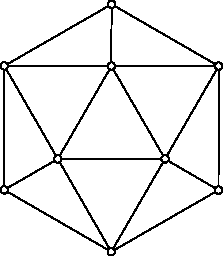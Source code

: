 /******************************************************************************
 *                                 LICENSE                                    *
 ******************************************************************************
 *  This file is part of Mathematics-and-Physics.                             *
 *                                                                            *
 *  Mathematics-and-Physics is free software: you can redistribute it and/or  *
 *  modify it under the terms of the GNU General Public License as published  *
 *  by the Free Software Foundation, either version 3 of the License, or      *
 *  (at your option) any later version.                                       *
 *                                                                            *
 *  Mathematics-and-Physics is distributed in the hope that it will be useful *
 *  but WITHOUT ANY WARRANTY; without even the implied warranty of            *
 *  MERCHANTABILITY or FITNESS FOR A PARTICULAR PURPOSE.  See the             *
 *  GNU General Public License for more details.                              *
 *                                                                            *
 *  You should have received a copy of the GNU General Public License         *
 *  along with Mathematics-and-Physics.  If not, see                          *
 *  <https://www.gnu.org/licenses/>.                                          *
 ******************************************************************************/

/*  Size of the figure.                                                       */
size(128);

pair V0 = scale(0.5)*expi(0.5*pi);
pair V1 = scale(0.5)*expi(3.5*pi / 3.0);
pair V2 = scale(0.5)*expi(5.5 * pi / 3.0);

pair W0 = expi(0.333*pi + pi / 6.0);
pair W1 = expi(0.666*pi + pi / 6.0);
pair W2 = expi(1.0*pi + pi / 6.0);
pair W3 = expi(1.333*pi + pi / 6.0);
pair W4 = expi(1.666*pi + pi / 6.0);
pair W5 = expi(pi / 6.0);

real rDot = 0.03;

draw(V0 -- V1 -- V2 -- cycle);
draw(W0 -- W1 -- W2 -- W3 -- W4 -- W5 -- cycle);

draw(V0 -- W0);
draw(V0 -- W1);
draw(V0 -- W5);

draw(V1 -- W1);
draw(V1 -- W2);
draw(V1 -- W3);

draw(V2 -- W3);
draw(V2 -- W4);
draw(V2 -- W5);

filldraw(circle(V0, rDot), white, black);
filldraw(circle(V1, rDot), white, black);
filldraw(circle(V2, rDot), white, black);
filldraw(circle(W0, rDot), white, black);
filldraw(circle(W1, rDot), white, black);
filldraw(circle(W2, rDot), white, black);
filldraw(circle(W3, rDot), white, black);
filldraw(circle(W4, rDot), white, black);
filldraw(circle(W5, rDot), white, black);
